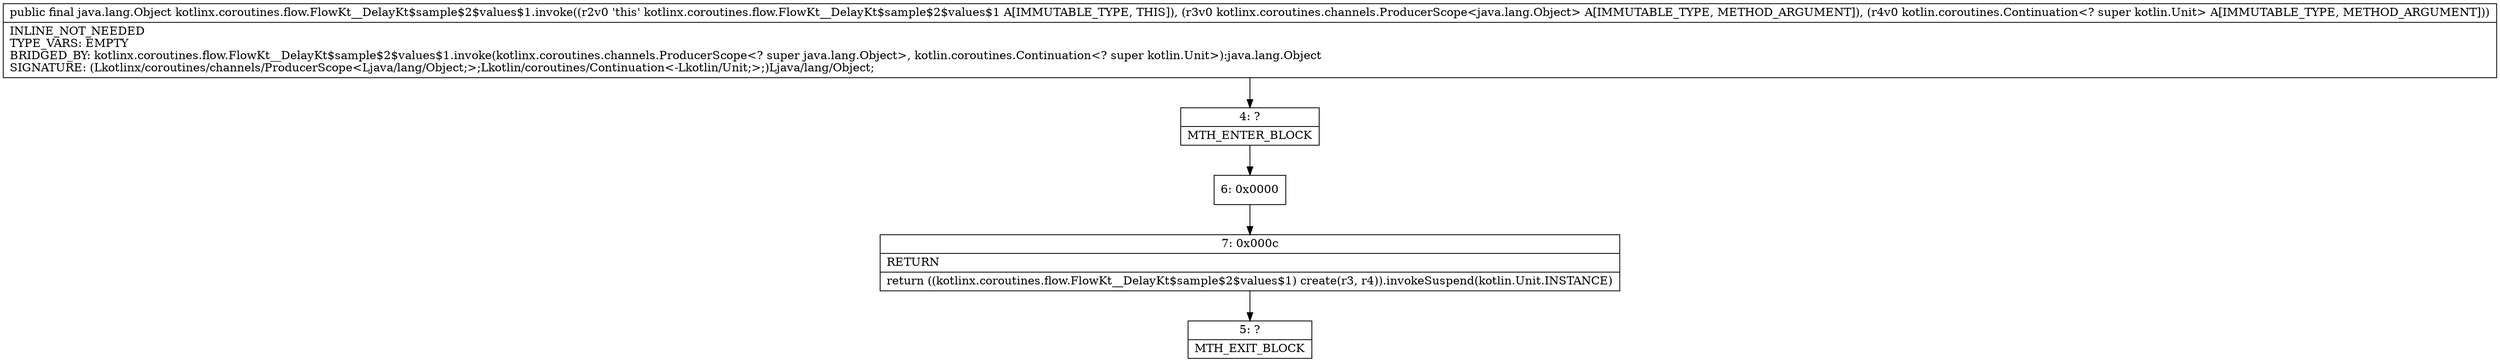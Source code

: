 digraph "CFG forkotlinx.coroutines.flow.FlowKt__DelayKt$sample$2$values$1.invoke(Lkotlinx\/coroutines\/channels\/ProducerScope;Lkotlin\/coroutines\/Continuation;)Ljava\/lang\/Object;" {
Node_4 [shape=record,label="{4\:\ ?|MTH_ENTER_BLOCK\l}"];
Node_6 [shape=record,label="{6\:\ 0x0000}"];
Node_7 [shape=record,label="{7\:\ 0x000c|RETURN\l|return ((kotlinx.coroutines.flow.FlowKt__DelayKt$sample$2$values$1) create(r3, r4)).invokeSuspend(kotlin.Unit.INSTANCE)\l}"];
Node_5 [shape=record,label="{5\:\ ?|MTH_EXIT_BLOCK\l}"];
MethodNode[shape=record,label="{public final java.lang.Object kotlinx.coroutines.flow.FlowKt__DelayKt$sample$2$values$1.invoke((r2v0 'this' kotlinx.coroutines.flow.FlowKt__DelayKt$sample$2$values$1 A[IMMUTABLE_TYPE, THIS]), (r3v0 kotlinx.coroutines.channels.ProducerScope\<java.lang.Object\> A[IMMUTABLE_TYPE, METHOD_ARGUMENT]), (r4v0 kotlin.coroutines.Continuation\<? super kotlin.Unit\> A[IMMUTABLE_TYPE, METHOD_ARGUMENT]))  | INLINE_NOT_NEEDED\lTYPE_VARS: EMPTY\lBRIDGED_BY: kotlinx.coroutines.flow.FlowKt__DelayKt$sample$2$values$1.invoke(kotlinx.coroutines.channels.ProducerScope\<? super java.lang.Object\>, kotlin.coroutines.Continuation\<? super kotlin.Unit\>):java.lang.Object\lSIGNATURE: (Lkotlinx\/coroutines\/channels\/ProducerScope\<Ljava\/lang\/Object;\>;Lkotlin\/coroutines\/Continuation\<\-Lkotlin\/Unit;\>;)Ljava\/lang\/Object;\l}"];
MethodNode -> Node_4;Node_4 -> Node_6;
Node_6 -> Node_7;
Node_7 -> Node_5;
}

